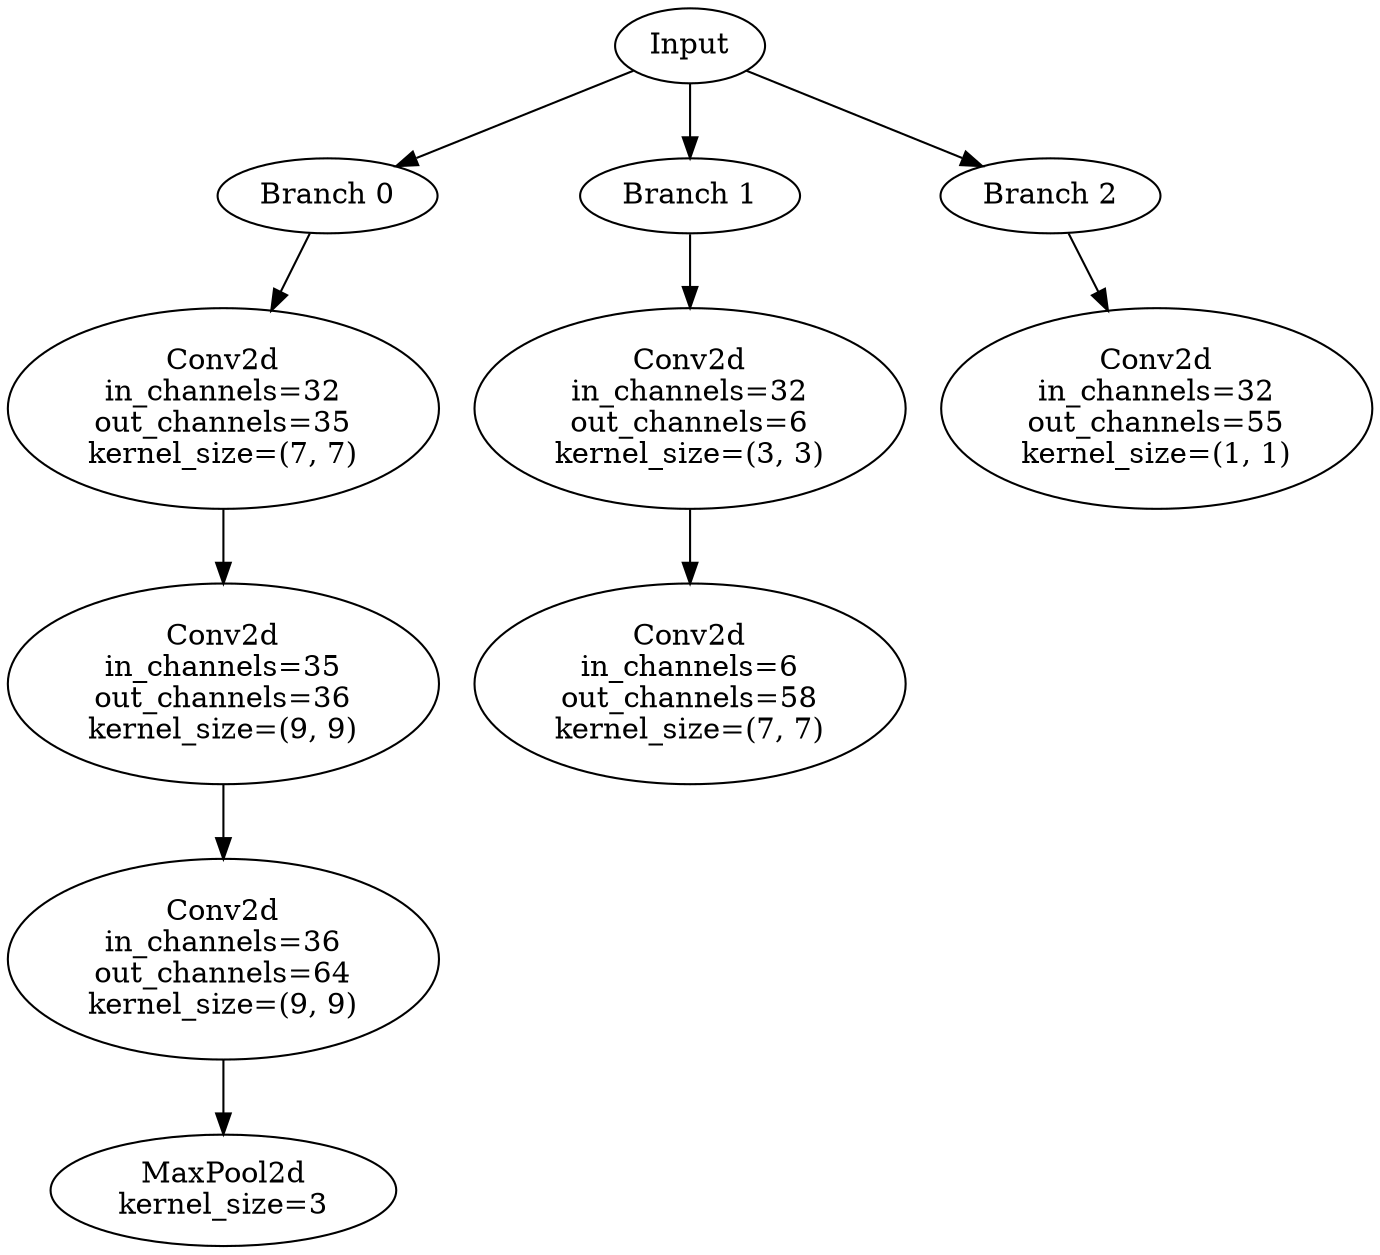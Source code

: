 // Inception Module - Coral 30
digraph {
	Input [label=Input]
	Branch_0 [label="Branch 0"]
	Input -> Branch_0
	Branch_0_Layer_0 [label="Conv2d
in_channels=32
out_channels=35
kernel_size=(7, 7)"]
	Branch_0 -> Branch_0_Layer_0
	Branch_0_Layer_1 [label="Conv2d
in_channels=35
out_channels=36
kernel_size=(9, 9)"]
	Branch_0_Layer_0 -> Branch_0_Layer_1
	Branch_0_Layer_2 [label="Conv2d
in_channels=36
out_channels=64
kernel_size=(9, 9)"]
	Branch_0_Layer_1 -> Branch_0_Layer_2
	Branch_0_Layer_3 [label="MaxPool2d
kernel_size=3"]
	Branch_0_Layer_2 -> Branch_0_Layer_3
	Branch_1 [label="Branch 1"]
	Input -> Branch_1
	Branch_1_Layer_0 [label="Conv2d
in_channels=32
out_channels=6
kernel_size=(3, 3)"]
	Branch_1 -> Branch_1_Layer_0
	Branch_1_Layer_1 [label="Conv2d
in_channels=6
out_channels=58
kernel_size=(7, 7)"]
	Branch_1_Layer_0 -> Branch_1_Layer_1
	Branch_2 [label="Branch 2"]
	Input -> Branch_2
	Branch_2_Layer_0 [label="Conv2d
in_channels=32
out_channels=55
kernel_size=(1, 1)"]
	Branch_2 -> Branch_2_Layer_0
}
